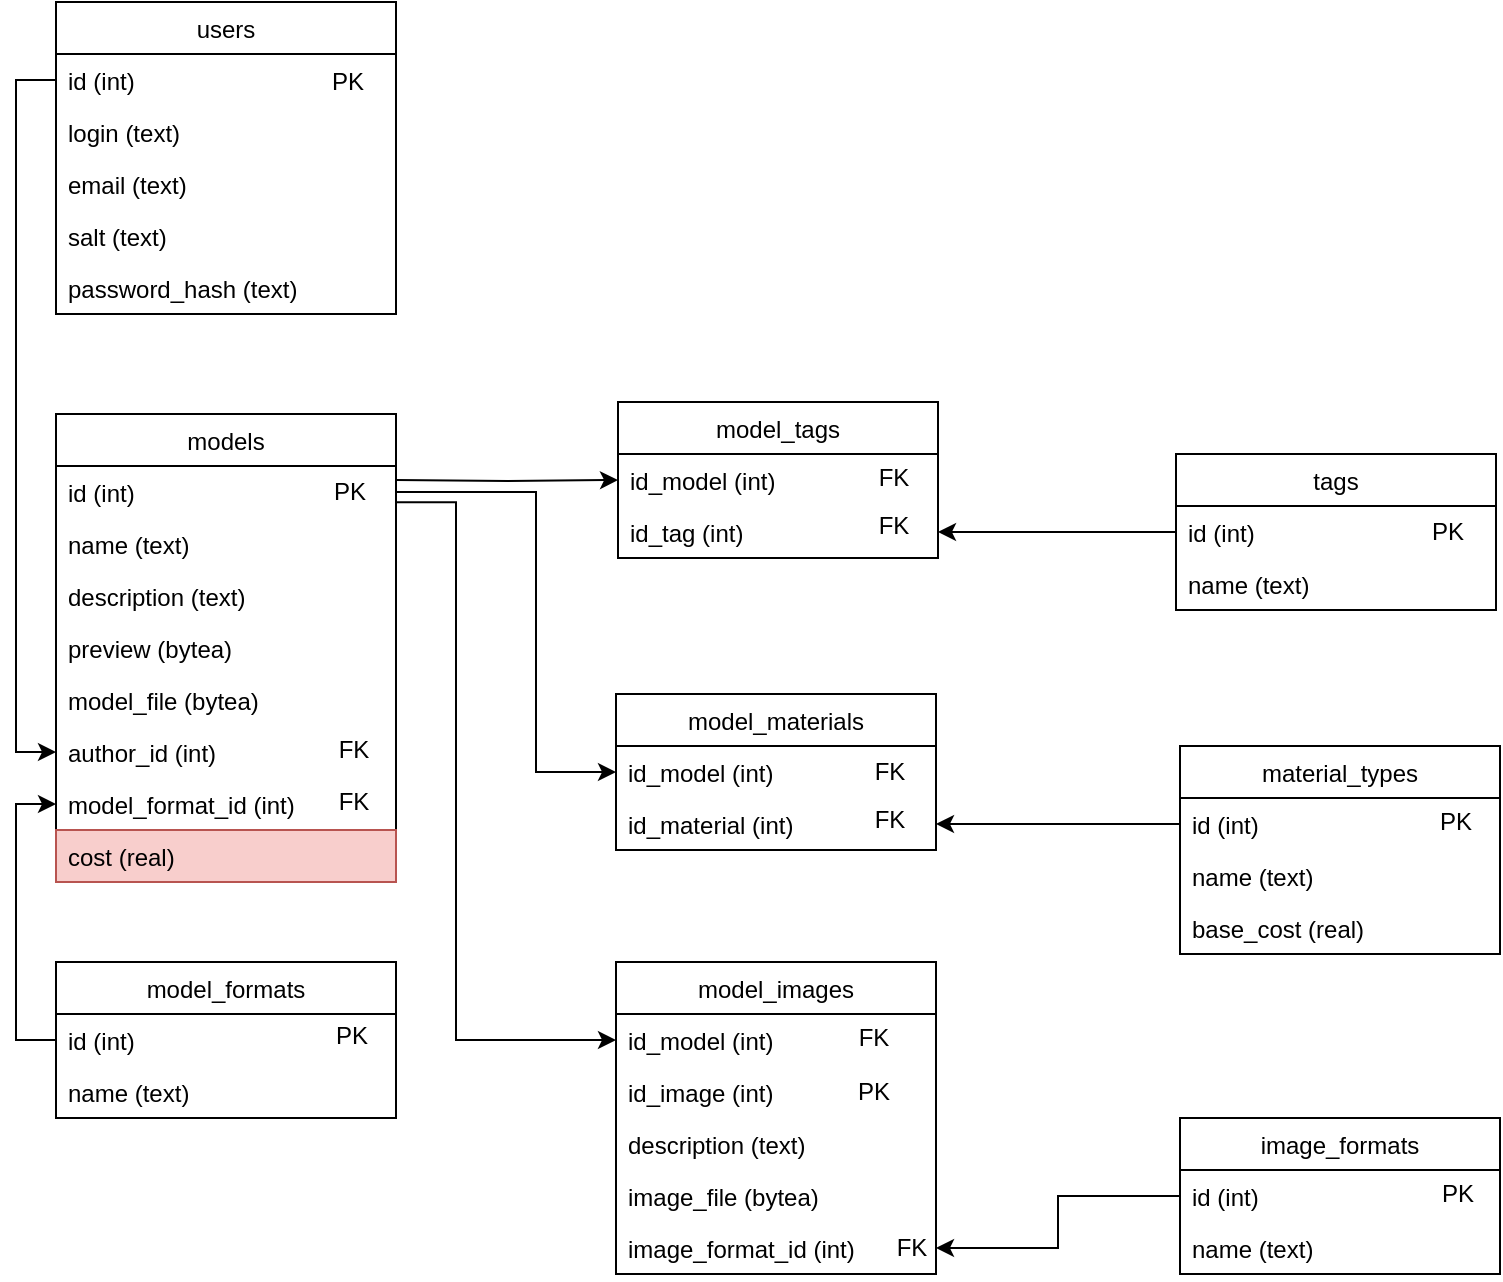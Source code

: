 <mxfile version="14.4.3" type="device"><diagram id="LBSiW0xURwW77PImn85i" name="Page-1"><mxGraphModel dx="1347" dy="799" grid="1" gridSize="10" guides="1" tooltips="1" connect="1" arrows="1" fold="1" page="1" pageScale="1" pageWidth="827" pageHeight="1169" math="0" shadow="0"><root><mxCell id="0"/><mxCell id="1" parent="0"/><mxCell id="tyqKOwus1Qi2F05mkczn-1" value="users" style="swimlane;fontStyle=0;childLayout=stackLayout;horizontal=1;startSize=26;fillColor=none;horizontalStack=0;resizeParent=1;resizeParentMax=0;resizeLast=0;collapsible=1;marginBottom=0;" vertex="1" parent="1"><mxGeometry x="40" y="80" width="170" height="156" as="geometry"/></mxCell><mxCell id="tyqKOwus1Qi2F05mkczn-2" value="id (int)" style="text;strokeColor=none;fillColor=none;align=left;verticalAlign=top;spacingLeft=4;spacingRight=4;overflow=hidden;rotatable=0;points=[[0,0.5],[1,0.5]];portConstraint=eastwest;" vertex="1" parent="tyqKOwus1Qi2F05mkczn-1"><mxGeometry y="26" width="170" height="26" as="geometry"/></mxCell><mxCell id="tyqKOwus1Qi2F05mkczn-3" value="login (text)" style="text;strokeColor=none;fillColor=none;align=left;verticalAlign=top;spacingLeft=4;spacingRight=4;overflow=hidden;rotatable=0;points=[[0,0.5],[1,0.5]];portConstraint=eastwest;" vertex="1" parent="tyqKOwus1Qi2F05mkczn-1"><mxGeometry y="52" width="170" height="26" as="geometry"/></mxCell><mxCell id="tyqKOwus1Qi2F05mkczn-5" value="email (text)" style="text;strokeColor=none;fillColor=none;align=left;verticalAlign=top;spacingLeft=4;spacingRight=4;overflow=hidden;rotatable=0;points=[[0,0.5],[1,0.5]];portConstraint=eastwest;" vertex="1" parent="tyqKOwus1Qi2F05mkczn-1"><mxGeometry y="78" width="170" height="26" as="geometry"/></mxCell><mxCell id="tyqKOwus1Qi2F05mkczn-41" value="salt (text)" style="text;strokeColor=none;fillColor=none;align=left;verticalAlign=top;spacingLeft=4;spacingRight=4;overflow=hidden;rotatable=0;points=[[0,0.5],[1,0.5]];portConstraint=eastwest;" vertex="1" parent="tyqKOwus1Qi2F05mkczn-1"><mxGeometry y="104" width="170" height="26" as="geometry"/></mxCell><mxCell id="tyqKOwus1Qi2F05mkczn-4" value="password_hash (text)" style="text;strokeColor=none;fillColor=none;align=left;verticalAlign=top;spacingLeft=4;spacingRight=4;overflow=hidden;rotatable=0;points=[[0,0.5],[1,0.5]];portConstraint=eastwest;" vertex="1" parent="tyqKOwus1Qi2F05mkczn-1"><mxGeometry y="130" width="170" height="26" as="geometry"/></mxCell><mxCell id="tyqKOwus1Qi2F05mkczn-6" value="models" style="swimlane;fontStyle=0;childLayout=stackLayout;horizontal=1;startSize=26;fillColor=none;horizontalStack=0;resizeParent=1;resizeParentMax=0;resizeLast=0;collapsible=1;marginBottom=0;" vertex="1" parent="1"><mxGeometry x="40" y="286" width="170" height="234" as="geometry"/></mxCell><mxCell id="tyqKOwus1Qi2F05mkczn-7" value="id (int)" style="text;strokeColor=none;fillColor=none;align=left;verticalAlign=top;spacingLeft=4;spacingRight=4;overflow=hidden;rotatable=0;points=[[0,0.5],[1,0.5]];portConstraint=eastwest;" vertex="1" parent="tyqKOwus1Qi2F05mkczn-6"><mxGeometry y="26" width="170" height="26" as="geometry"/></mxCell><mxCell id="tyqKOwus1Qi2F05mkczn-8" value="name (text)" style="text;strokeColor=none;fillColor=none;align=left;verticalAlign=top;spacingLeft=4;spacingRight=4;overflow=hidden;rotatable=0;points=[[0,0.5],[1,0.5]];portConstraint=eastwest;" vertex="1" parent="tyqKOwus1Qi2F05mkczn-6"><mxGeometry y="52" width="170" height="26" as="geometry"/></mxCell><mxCell id="tyqKOwus1Qi2F05mkczn-9" value="description (text)" style="text;strokeColor=none;fillColor=none;align=left;verticalAlign=top;spacingLeft=4;spacingRight=4;overflow=hidden;rotatable=0;points=[[0,0.5],[1,0.5]];portConstraint=eastwest;" vertex="1" parent="tyqKOwus1Qi2F05mkczn-6"><mxGeometry y="78" width="170" height="26" as="geometry"/></mxCell><mxCell id="tyqKOwus1Qi2F05mkczn-10" value="preview (bytea)" style="text;strokeColor=none;fillColor=none;align=left;verticalAlign=top;spacingLeft=4;spacingRight=4;overflow=hidden;rotatable=0;points=[[0,0.5],[1,0.5]];portConstraint=eastwest;" vertex="1" parent="tyqKOwus1Qi2F05mkczn-6"><mxGeometry y="104" width="170" height="26" as="geometry"/></mxCell><mxCell id="tyqKOwus1Qi2F05mkczn-24" value="model_file (bytea)" style="text;strokeColor=none;fillColor=none;align=left;verticalAlign=top;spacingLeft=4;spacingRight=4;overflow=hidden;rotatable=0;points=[[0,0.5],[1,0.5]];portConstraint=eastwest;" vertex="1" parent="tyqKOwus1Qi2F05mkczn-6"><mxGeometry y="130" width="170" height="26" as="geometry"/></mxCell><mxCell id="tyqKOwus1Qi2F05mkczn-31" value="author_id (int)" style="text;strokeColor=none;fillColor=none;align=left;verticalAlign=top;spacingLeft=4;spacingRight=4;overflow=hidden;rotatable=0;points=[[0,0.5],[1,0.5]];portConstraint=eastwest;" vertex="1" parent="tyqKOwus1Qi2F05mkczn-6"><mxGeometry y="156" width="170" height="26" as="geometry"/></mxCell><mxCell id="tyqKOwus1Qi2F05mkczn-74" value="model_format_id (int)" style="text;strokeColor=none;fillColor=none;align=left;verticalAlign=top;spacingLeft=4;spacingRight=4;overflow=hidden;rotatable=0;points=[[0,0.5],[1,0.5]];portConstraint=eastwest;" vertex="1" parent="tyqKOwus1Qi2F05mkczn-6"><mxGeometry y="182" width="170" height="26" as="geometry"/></mxCell><mxCell id="tyqKOwus1Qi2F05mkczn-82" value="cost (real)" style="text;strokeColor=#b85450;fillColor=#f8cecc;align=left;verticalAlign=top;spacingLeft=4;spacingRight=4;overflow=hidden;rotatable=0;points=[[0,0.5],[1,0.5]];portConstraint=eastwest;" vertex="1" parent="tyqKOwus1Qi2F05mkczn-6"><mxGeometry y="208" width="170" height="26" as="geometry"/></mxCell><mxCell id="tyqKOwus1Qi2F05mkczn-11" value="material_types" style="swimlane;fontStyle=0;childLayout=stackLayout;horizontal=1;startSize=26;fillColor=none;horizontalStack=0;resizeParent=1;resizeParentMax=0;resizeLast=0;collapsible=1;marginBottom=0;" vertex="1" parent="1"><mxGeometry x="602" y="452" width="160" height="104" as="geometry"/></mxCell><mxCell id="tyqKOwus1Qi2F05mkczn-12" value="id (int)" style="text;strokeColor=none;fillColor=none;align=left;verticalAlign=top;spacingLeft=4;spacingRight=4;overflow=hidden;rotatable=0;points=[[0,0.5],[1,0.5]];portConstraint=eastwest;" vertex="1" parent="tyqKOwus1Qi2F05mkczn-11"><mxGeometry y="26" width="160" height="26" as="geometry"/></mxCell><mxCell id="tyqKOwus1Qi2F05mkczn-13" value="name (text)" style="text;strokeColor=none;fillColor=none;align=left;verticalAlign=top;spacingLeft=4;spacingRight=4;overflow=hidden;rotatable=0;points=[[0,0.5],[1,0.5]];portConstraint=eastwest;" vertex="1" parent="tyqKOwus1Qi2F05mkczn-11"><mxGeometry y="52" width="160" height="26" as="geometry"/></mxCell><mxCell id="tyqKOwus1Qi2F05mkczn-51" value="base_cost (real)" style="text;strokeColor=none;fillColor=none;align=left;verticalAlign=top;spacingLeft=4;spacingRight=4;overflow=hidden;rotatable=0;points=[[0,0.5],[1,0.5]];portConstraint=eastwest;" vertex="1" parent="tyqKOwus1Qi2F05mkczn-11"><mxGeometry y="78" width="160" height="26" as="geometry"/></mxCell><mxCell id="tyqKOwus1Qi2F05mkczn-16" value="model_tags" style="swimlane;fontStyle=0;childLayout=stackLayout;horizontal=1;startSize=26;fillColor=none;horizontalStack=0;resizeParent=1;resizeParentMax=0;resizeLast=0;collapsible=1;marginBottom=0;" vertex="1" parent="1"><mxGeometry x="321" y="280" width="160" height="78" as="geometry"/></mxCell><mxCell id="tyqKOwus1Qi2F05mkczn-17" value="id_model (int)" style="text;strokeColor=none;fillColor=none;align=left;verticalAlign=top;spacingLeft=4;spacingRight=4;overflow=hidden;rotatable=0;points=[[0,0.5],[1,0.5]];portConstraint=eastwest;" vertex="1" parent="tyqKOwus1Qi2F05mkczn-16"><mxGeometry y="26" width="160" height="26" as="geometry"/></mxCell><mxCell id="tyqKOwus1Qi2F05mkczn-18" value="id_tag (int)" style="text;strokeColor=none;fillColor=none;align=left;verticalAlign=top;spacingLeft=4;spacingRight=4;overflow=hidden;rotatable=0;points=[[0,0.5],[1,0.5]];portConstraint=eastwest;" vertex="1" parent="tyqKOwus1Qi2F05mkczn-16"><mxGeometry y="52" width="160" height="26" as="geometry"/></mxCell><mxCell id="tyqKOwus1Qi2F05mkczn-19" value="tags" style="swimlane;fontStyle=0;childLayout=stackLayout;horizontal=1;startSize=26;fillColor=none;horizontalStack=0;resizeParent=1;resizeParentMax=0;resizeLast=0;collapsible=1;marginBottom=0;" vertex="1" parent="1"><mxGeometry x="600" y="306" width="160" height="78" as="geometry"/></mxCell><mxCell id="tyqKOwus1Qi2F05mkczn-20" value="id (int)" style="text;strokeColor=none;fillColor=none;align=left;verticalAlign=top;spacingLeft=4;spacingRight=4;overflow=hidden;rotatable=0;points=[[0,0.5],[1,0.5]];portConstraint=eastwest;" vertex="1" parent="tyqKOwus1Qi2F05mkczn-19"><mxGeometry y="26" width="160" height="26" as="geometry"/></mxCell><mxCell id="tyqKOwus1Qi2F05mkczn-21" value="name (text)" style="text;strokeColor=none;fillColor=none;align=left;verticalAlign=top;spacingLeft=4;spacingRight=4;overflow=hidden;rotatable=0;points=[[0,0.5],[1,0.5]];portConstraint=eastwest;" vertex="1" parent="tyqKOwus1Qi2F05mkczn-19"><mxGeometry y="52" width="160" height="26" as="geometry"/></mxCell><mxCell id="tyqKOwus1Qi2F05mkczn-22" style="edgeStyle=orthogonalEdgeStyle;rounded=0;orthogonalLoop=1;jettySize=auto;html=1;entryX=0;entryY=0.5;entryDx=0;entryDy=0;startArrow=classic;startFill=1;endArrow=none;endFill=0;" edge="1" parent="1" source="tyqKOwus1Qi2F05mkczn-18" target="tyqKOwus1Qi2F05mkczn-20"><mxGeometry relative="1" as="geometry"/></mxCell><mxCell id="tyqKOwus1Qi2F05mkczn-23" style="edgeStyle=orthogonalEdgeStyle;rounded=0;orthogonalLoop=1;jettySize=auto;html=1;entryX=0;entryY=0.5;entryDx=0;entryDy=0;startArrow=none;startFill=0;" edge="1" parent="1" target="tyqKOwus1Qi2F05mkczn-17"><mxGeometry relative="1" as="geometry"><mxPoint x="210" y="319" as="sourcePoint"/></mxGeometry></mxCell><mxCell id="tyqKOwus1Qi2F05mkczn-30" style="edgeStyle=orthogonalEdgeStyle;rounded=0;orthogonalLoop=1;jettySize=auto;html=1;entryX=0;entryY=0.5;entryDx=0;entryDy=0;startArrow=classic;startFill=1;exitX=1;exitY=0.5;exitDx=0;exitDy=0;endArrow=none;endFill=0;" edge="1" parent="1" source="tyqKOwus1Qi2F05mkczn-44" target="tyqKOwus1Qi2F05mkczn-12"><mxGeometry relative="1" as="geometry"><mxPoint x="540" y="496" as="sourcePoint"/></mxGeometry></mxCell><mxCell id="tyqKOwus1Qi2F05mkczn-32" style="edgeStyle=orthogonalEdgeStyle;rounded=0;orthogonalLoop=1;jettySize=auto;html=1;entryX=0;entryY=0.5;entryDx=0;entryDy=0;startArrow=classic;startFill=1;endArrow=none;endFill=0;" edge="1" parent="1" source="tyqKOwus1Qi2F05mkczn-31" target="tyqKOwus1Qi2F05mkczn-2"><mxGeometry relative="1" as="geometry"><Array as="points"><mxPoint x="20" y="455"/><mxPoint x="20" y="119"/></Array></mxGeometry></mxCell><mxCell id="tyqKOwus1Qi2F05mkczn-42" value="model_materials" style="swimlane;fontStyle=0;childLayout=stackLayout;horizontal=1;startSize=26;fillColor=none;horizontalStack=0;resizeParent=1;resizeParentMax=0;resizeLast=0;collapsible=1;marginBottom=0;" vertex="1" parent="1"><mxGeometry x="320" y="426" width="160" height="78" as="geometry"/></mxCell><mxCell id="tyqKOwus1Qi2F05mkczn-43" value="id_model (int)" style="text;strokeColor=none;fillColor=none;align=left;verticalAlign=top;spacingLeft=4;spacingRight=4;overflow=hidden;rotatable=0;points=[[0,0.5],[1,0.5]];portConstraint=eastwest;" vertex="1" parent="tyqKOwus1Qi2F05mkczn-42"><mxGeometry y="26" width="160" height="26" as="geometry"/></mxCell><mxCell id="tyqKOwus1Qi2F05mkczn-44" value="id_material (int)" style="text;strokeColor=none;fillColor=none;align=left;verticalAlign=top;spacingLeft=4;spacingRight=4;overflow=hidden;rotatable=0;points=[[0,0.5],[1,0.5]];portConstraint=eastwest;" vertex="1" parent="tyqKOwus1Qi2F05mkczn-42"><mxGeometry y="52" width="160" height="26" as="geometry"/></mxCell><mxCell id="tyqKOwus1Qi2F05mkczn-45" style="edgeStyle=orthogonalEdgeStyle;rounded=0;orthogonalLoop=1;jettySize=auto;html=1;entryX=0;entryY=0.5;entryDx=0;entryDy=0;startArrow=none;startFill=0;exitX=1;exitY=0.5;exitDx=0;exitDy=0;" edge="1" parent="1" source="tyqKOwus1Qi2F05mkczn-7" target="tyqKOwus1Qi2F05mkczn-43"><mxGeometry relative="1" as="geometry"><mxPoint x="201" y="325" as="sourcePoint"/><Array as="points"><mxPoint x="280" y="325"/><mxPoint x="280" y="465"/></Array></mxGeometry></mxCell><mxCell id="tyqKOwus1Qi2F05mkczn-46" value="model_images" style="swimlane;fontStyle=0;childLayout=stackLayout;horizontal=1;startSize=26;fillColor=none;horizontalStack=0;resizeParent=1;resizeParentMax=0;resizeLast=0;collapsible=1;marginBottom=0;" vertex="1" parent="1"><mxGeometry x="320" y="560" width="160" height="156" as="geometry"/></mxCell><mxCell id="tyqKOwus1Qi2F05mkczn-47" value="id_model (int)" style="text;strokeColor=none;fillColor=none;align=left;verticalAlign=top;spacingLeft=4;spacingRight=4;overflow=hidden;rotatable=0;points=[[0,0.5],[1,0.5]];portConstraint=eastwest;" vertex="1" parent="tyqKOwus1Qi2F05mkczn-46"><mxGeometry y="26" width="160" height="26" as="geometry"/></mxCell><mxCell id="tyqKOwus1Qi2F05mkczn-71" value="id_image (int)" style="text;strokeColor=none;fillColor=none;align=left;verticalAlign=top;spacingLeft=4;spacingRight=4;overflow=hidden;rotatable=0;points=[[0,0.5],[1,0.5]];portConstraint=eastwest;" vertex="1" parent="tyqKOwus1Qi2F05mkczn-46"><mxGeometry y="52" width="160" height="26" as="geometry"/></mxCell><mxCell id="tyqKOwus1Qi2F05mkczn-48" value="description (text)" style="text;strokeColor=none;fillColor=none;align=left;verticalAlign=top;spacingLeft=4;spacingRight=4;overflow=hidden;rotatable=0;points=[[0,0.5],[1,0.5]];portConstraint=eastwest;" vertex="1" parent="tyqKOwus1Qi2F05mkczn-46"><mxGeometry y="78" width="160" height="26" as="geometry"/></mxCell><mxCell id="tyqKOwus1Qi2F05mkczn-49" value="image_file (bytea)" style="text;strokeColor=none;fillColor=none;align=left;verticalAlign=top;spacingLeft=4;spacingRight=4;overflow=hidden;rotatable=0;points=[[0,0.5],[1,0.5]];portConstraint=eastwest;" vertex="1" parent="tyqKOwus1Qi2F05mkczn-46"><mxGeometry y="104" width="160" height="26" as="geometry"/></mxCell><mxCell id="tyqKOwus1Qi2F05mkczn-64" value="image_format_id (int)" style="text;strokeColor=none;fillColor=none;align=left;verticalAlign=top;spacingLeft=4;spacingRight=4;overflow=hidden;rotatable=0;points=[[0,0.5],[1,0.5]];portConstraint=eastwest;" vertex="1" parent="tyqKOwus1Qi2F05mkczn-46"><mxGeometry y="130" width="160" height="26" as="geometry"/></mxCell><mxCell id="tyqKOwus1Qi2F05mkczn-50" style="edgeStyle=orthogonalEdgeStyle;rounded=0;orthogonalLoop=1;jettySize=auto;html=1;entryX=0;entryY=0.5;entryDx=0;entryDy=0;startArrow=none;startFill=0;exitX=0.999;exitY=0.698;exitDx=0;exitDy=0;exitPerimeter=0;" edge="1" parent="1" source="tyqKOwus1Qi2F05mkczn-7" target="tyqKOwus1Qi2F05mkczn-47"><mxGeometry relative="1" as="geometry"><mxPoint x="210" y="350" as="sourcePoint"/><Array as="points"><mxPoint x="240" y="330"/><mxPoint x="240" y="599"/></Array></mxGeometry></mxCell><mxCell id="tyqKOwus1Qi2F05mkczn-52" value="PK" style="text;html=1;strokeColor=none;fillColor=none;align=center;verticalAlign=middle;whiteSpace=wrap;rounded=0;" vertex="1" parent="1"><mxGeometry x="166" y="110" width="40" height="20" as="geometry"/></mxCell><mxCell id="tyqKOwus1Qi2F05mkczn-53" value="PK" style="text;html=1;strokeColor=none;fillColor=none;align=center;verticalAlign=middle;whiteSpace=wrap;rounded=0;" vertex="1" parent="1"><mxGeometry x="167" y="315" width="40" height="20" as="geometry"/></mxCell><mxCell id="tyqKOwus1Qi2F05mkczn-54" value="PK" style="text;html=1;strokeColor=none;fillColor=none;align=center;verticalAlign=middle;whiteSpace=wrap;rounded=0;" vertex="1" parent="1"><mxGeometry x="716" y="335" width="40" height="20" as="geometry"/></mxCell><mxCell id="tyqKOwus1Qi2F05mkczn-55" value="PK" style="text;html=1;strokeColor=none;fillColor=none;align=center;verticalAlign=middle;whiteSpace=wrap;rounded=0;" vertex="1" parent="1"><mxGeometry x="720" y="480" width="40" height="20" as="geometry"/></mxCell><mxCell id="tyqKOwus1Qi2F05mkczn-56" value="PK" style="text;html=1;strokeColor=none;fillColor=none;align=center;verticalAlign=middle;whiteSpace=wrap;rounded=0;" vertex="1" parent="1"><mxGeometry x="429" y="615" width="40" height="20" as="geometry"/></mxCell><mxCell id="tyqKOwus1Qi2F05mkczn-57" value="FK" style="text;html=1;strokeColor=none;fillColor=none;align=center;verticalAlign=middle;whiteSpace=wrap;rounded=0;" vertex="1" parent="1"><mxGeometry x="439" y="308" width="40" height="20" as="geometry"/></mxCell><mxCell id="tyqKOwus1Qi2F05mkczn-58" value="FK" style="text;html=1;strokeColor=none;fillColor=none;align=center;verticalAlign=middle;whiteSpace=wrap;rounded=0;" vertex="1" parent="1"><mxGeometry x="439" y="332" width="40" height="20" as="geometry"/></mxCell><mxCell id="tyqKOwus1Qi2F05mkczn-59" value="FK" style="text;html=1;strokeColor=none;fillColor=none;align=center;verticalAlign=middle;whiteSpace=wrap;rounded=0;" vertex="1" parent="1"><mxGeometry x="437" y="455" width="40" height="20" as="geometry"/></mxCell><mxCell id="tyqKOwus1Qi2F05mkczn-60" value="FK" style="text;html=1;strokeColor=none;fillColor=none;align=center;verticalAlign=middle;whiteSpace=wrap;rounded=0;" vertex="1" parent="1"><mxGeometry x="437" y="479" width="40" height="20" as="geometry"/></mxCell><mxCell id="tyqKOwus1Qi2F05mkczn-69" style="edgeStyle=orthogonalEdgeStyle;rounded=0;orthogonalLoop=1;jettySize=auto;html=1;entryX=1;entryY=0.5;entryDx=0;entryDy=0;startArrow=none;startFill=0;endArrow=classic;endFill=1;" edge="1" parent="1" source="tyqKOwus1Qi2F05mkczn-65" target="tyqKOwus1Qi2F05mkczn-64"><mxGeometry relative="1" as="geometry"/></mxCell><mxCell id="tyqKOwus1Qi2F05mkczn-65" value="image_formats" style="swimlane;fontStyle=0;childLayout=stackLayout;horizontal=1;startSize=26;fillColor=none;horizontalStack=0;resizeParent=1;resizeParentMax=0;resizeLast=0;collapsible=1;marginBottom=0;" vertex="1" parent="1"><mxGeometry x="602" y="638" width="160" height="78" as="geometry"/></mxCell><mxCell id="tyqKOwus1Qi2F05mkczn-66" value="id (int)" style="text;strokeColor=none;fillColor=none;align=left;verticalAlign=top;spacingLeft=4;spacingRight=4;overflow=hidden;rotatable=0;points=[[0,0.5],[1,0.5]];portConstraint=eastwest;" vertex="1" parent="tyqKOwus1Qi2F05mkczn-65"><mxGeometry y="26" width="160" height="26" as="geometry"/></mxCell><mxCell id="tyqKOwus1Qi2F05mkczn-67" value="name (text)" style="text;strokeColor=none;fillColor=none;align=left;verticalAlign=top;spacingLeft=4;spacingRight=4;overflow=hidden;rotatable=0;points=[[0,0.5],[1,0.5]];portConstraint=eastwest;" vertex="1" parent="tyqKOwus1Qi2F05mkczn-65"><mxGeometry y="52" width="160" height="26" as="geometry"/></mxCell><mxCell id="tyqKOwus1Qi2F05mkczn-72" value="FK" style="text;html=1;strokeColor=none;fillColor=none;align=center;verticalAlign=middle;whiteSpace=wrap;rounded=0;" vertex="1" parent="1"><mxGeometry x="448" y="693" width="40" height="20" as="geometry"/></mxCell><mxCell id="tyqKOwus1Qi2F05mkczn-73" value="FK" style="text;html=1;strokeColor=none;fillColor=none;align=center;verticalAlign=middle;whiteSpace=wrap;rounded=0;" vertex="1" parent="1"><mxGeometry x="169" y="444" width="40" height="20" as="geometry"/></mxCell><mxCell id="tyqKOwus1Qi2F05mkczn-75" value="FK" style="text;html=1;strokeColor=none;fillColor=none;align=center;verticalAlign=middle;whiteSpace=wrap;rounded=0;" vertex="1" parent="1"><mxGeometry x="169" y="470" width="40" height="20" as="geometry"/></mxCell><mxCell id="tyqKOwus1Qi2F05mkczn-76" value="model_formats" style="swimlane;fontStyle=0;childLayout=stackLayout;horizontal=1;startSize=26;fillColor=none;horizontalStack=0;resizeParent=1;resizeParentMax=0;resizeLast=0;collapsible=1;marginBottom=0;" vertex="1" parent="1"><mxGeometry x="40" y="560" width="170" height="78" as="geometry"/></mxCell><mxCell id="tyqKOwus1Qi2F05mkczn-77" value="id (int)" style="text;strokeColor=none;fillColor=none;align=left;verticalAlign=top;spacingLeft=4;spacingRight=4;overflow=hidden;rotatable=0;points=[[0,0.5],[1,0.5]];portConstraint=eastwest;" vertex="1" parent="tyqKOwus1Qi2F05mkczn-76"><mxGeometry y="26" width="170" height="26" as="geometry"/></mxCell><mxCell id="tyqKOwus1Qi2F05mkczn-78" value="name (text)" style="text;strokeColor=none;fillColor=none;align=left;verticalAlign=top;spacingLeft=4;spacingRight=4;overflow=hidden;rotatable=0;points=[[0,0.5],[1,0.5]];portConstraint=eastwest;" vertex="1" parent="tyqKOwus1Qi2F05mkczn-76"><mxGeometry y="52" width="170" height="26" as="geometry"/></mxCell><mxCell id="tyqKOwus1Qi2F05mkczn-79" style="edgeStyle=orthogonalEdgeStyle;rounded=0;orthogonalLoop=1;jettySize=auto;html=1;entryX=0;entryY=0.5;entryDx=0;entryDy=0;startArrow=none;startFill=0;endArrow=classic;endFill=1;" edge="1" parent="1" target="tyqKOwus1Qi2F05mkczn-74"><mxGeometry relative="1" as="geometry"><mxPoint x="40" y="599" as="sourcePoint"/><Array as="points"><mxPoint x="20" y="599"/><mxPoint x="20" y="481"/></Array></mxGeometry></mxCell><mxCell id="tyqKOwus1Qi2F05mkczn-80" value="PK" style="text;html=1;strokeColor=none;fillColor=none;align=center;verticalAlign=middle;whiteSpace=wrap;rounded=0;" vertex="1" parent="1"><mxGeometry x="721" y="666" width="40" height="20" as="geometry"/></mxCell><mxCell id="tyqKOwus1Qi2F05mkczn-81" value="PK" style="text;html=1;strokeColor=none;fillColor=none;align=center;verticalAlign=middle;whiteSpace=wrap;rounded=0;" vertex="1" parent="1"><mxGeometry x="168" y="587" width="40" height="20" as="geometry"/></mxCell><mxCell id="tyqKOwus1Qi2F05mkczn-83" value="FK" style="text;html=1;strokeColor=none;fillColor=none;align=center;verticalAlign=middle;whiteSpace=wrap;rounded=0;" vertex="1" parent="1"><mxGeometry x="429" y="588" width="40" height="20" as="geometry"/></mxCell></root></mxGraphModel></diagram></mxfile>